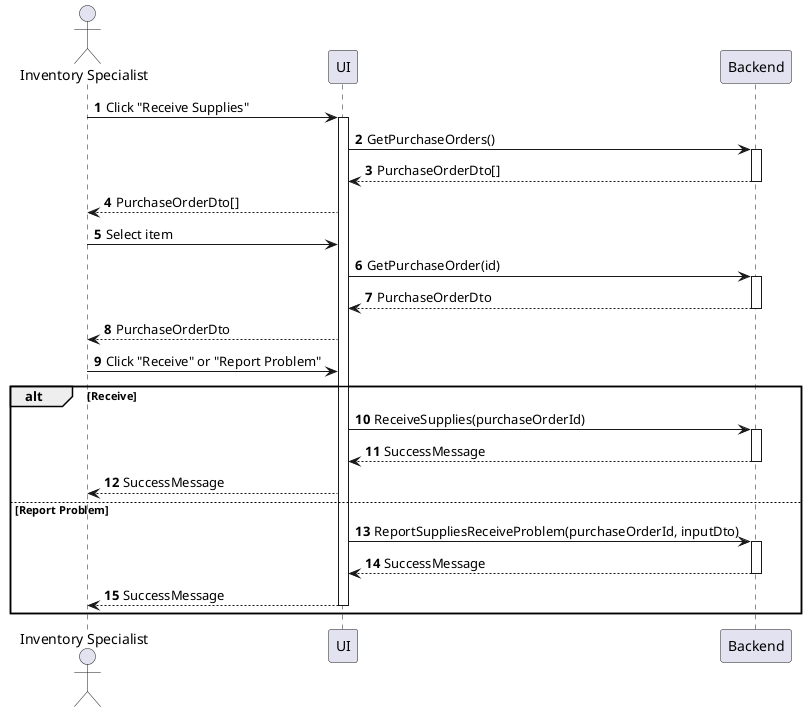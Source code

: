 @startuml inventory-supply-receive
autonumber

actor "Inventory Specialist" as a
participant UI as f
participant Backend as b

a -> f : Click "Receive Supplies"
activate f
f -> b : GetPurchaseOrders()
activate b
return PurchaseOrderDto[]
f --> a : PurchaseOrderDto[]
a -> f : Select item
f -> b : GetPurchaseOrder(id)
activate b
return PurchaseOrderDto
f --> a : PurchaseOrderDto
a -> f : Click "Receive" or "Report Problem"

alt Receive
    f -> b : ReceiveSupplies(purchaseOrderId)
    activate b
    return SuccessMessage
    f --> a : SuccessMessage
else Report Problem
    f -> b : ReportSuppliesReceiveProblem(purchaseOrderId, inputDto)
    activate b
    return SuccessMessage
    f --> a : SuccessMessage
    deactivate f
end
@enduml